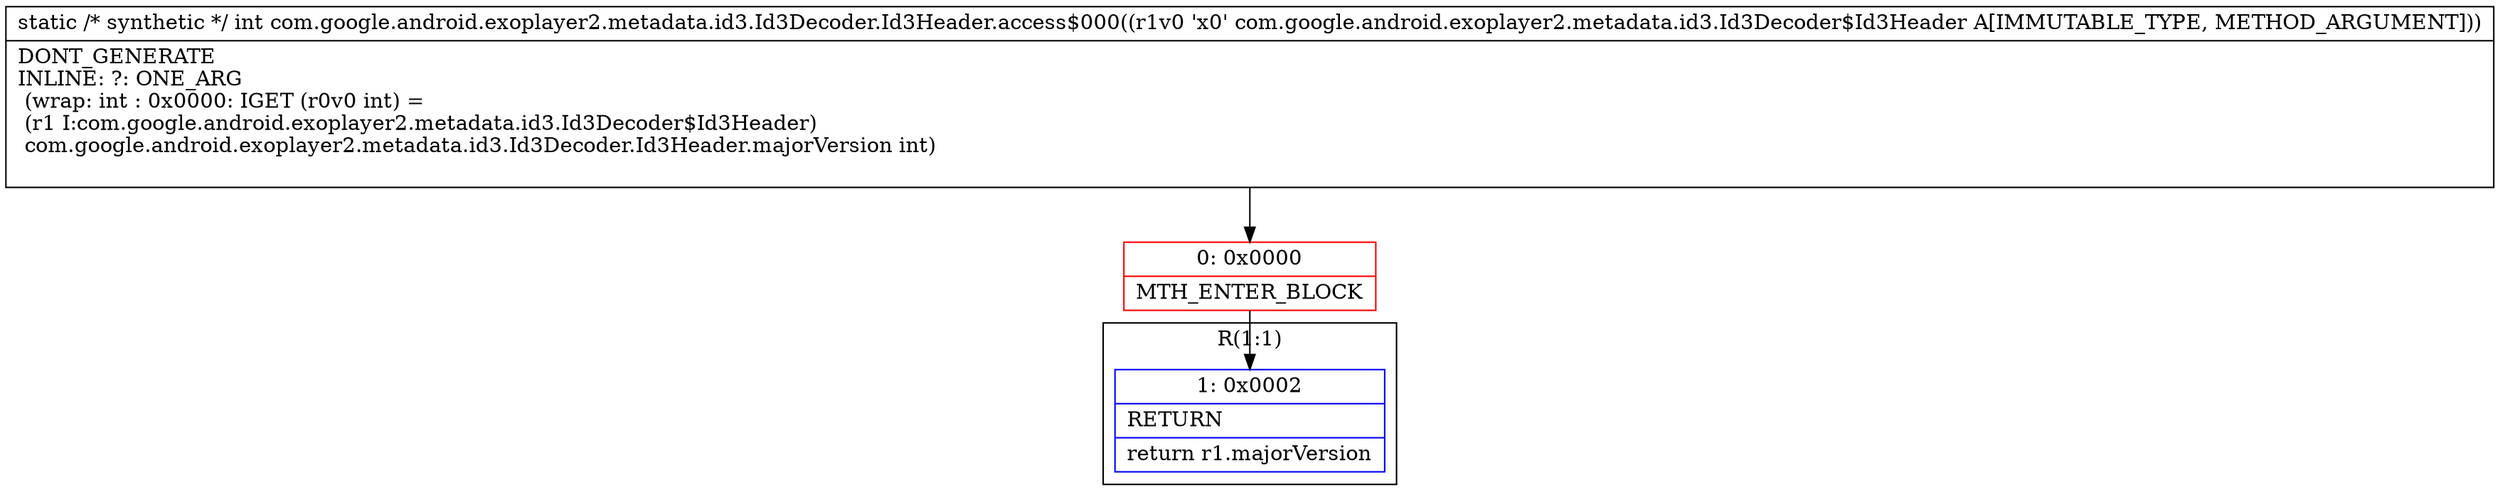 digraph "CFG forcom.google.android.exoplayer2.metadata.id3.Id3Decoder.Id3Header.access$000(Lcom\/google\/android\/exoplayer2\/metadata\/id3\/Id3Decoder$Id3Header;)I" {
subgraph cluster_Region_2089494512 {
label = "R(1:1)";
node [shape=record,color=blue];
Node_1 [shape=record,label="{1\:\ 0x0002|RETURN\l|return r1.majorVersion\l}"];
}
Node_0 [shape=record,color=red,label="{0\:\ 0x0000|MTH_ENTER_BLOCK\l}"];
MethodNode[shape=record,label="{static \/* synthetic *\/ int com.google.android.exoplayer2.metadata.id3.Id3Decoder.Id3Header.access$000((r1v0 'x0' com.google.android.exoplayer2.metadata.id3.Id3Decoder$Id3Header A[IMMUTABLE_TYPE, METHOD_ARGUMENT]))  | DONT_GENERATE\lINLINE: ?: ONE_ARG  \l  (wrap: int : 0x0000: IGET  (r0v0 int) = \l  (r1 I:com.google.android.exoplayer2.metadata.id3.Id3Decoder$Id3Header)\l com.google.android.exoplayer2.metadata.id3.Id3Decoder.Id3Header.majorVersion int)\l\l}"];
MethodNode -> Node_0;
Node_0 -> Node_1;
}

